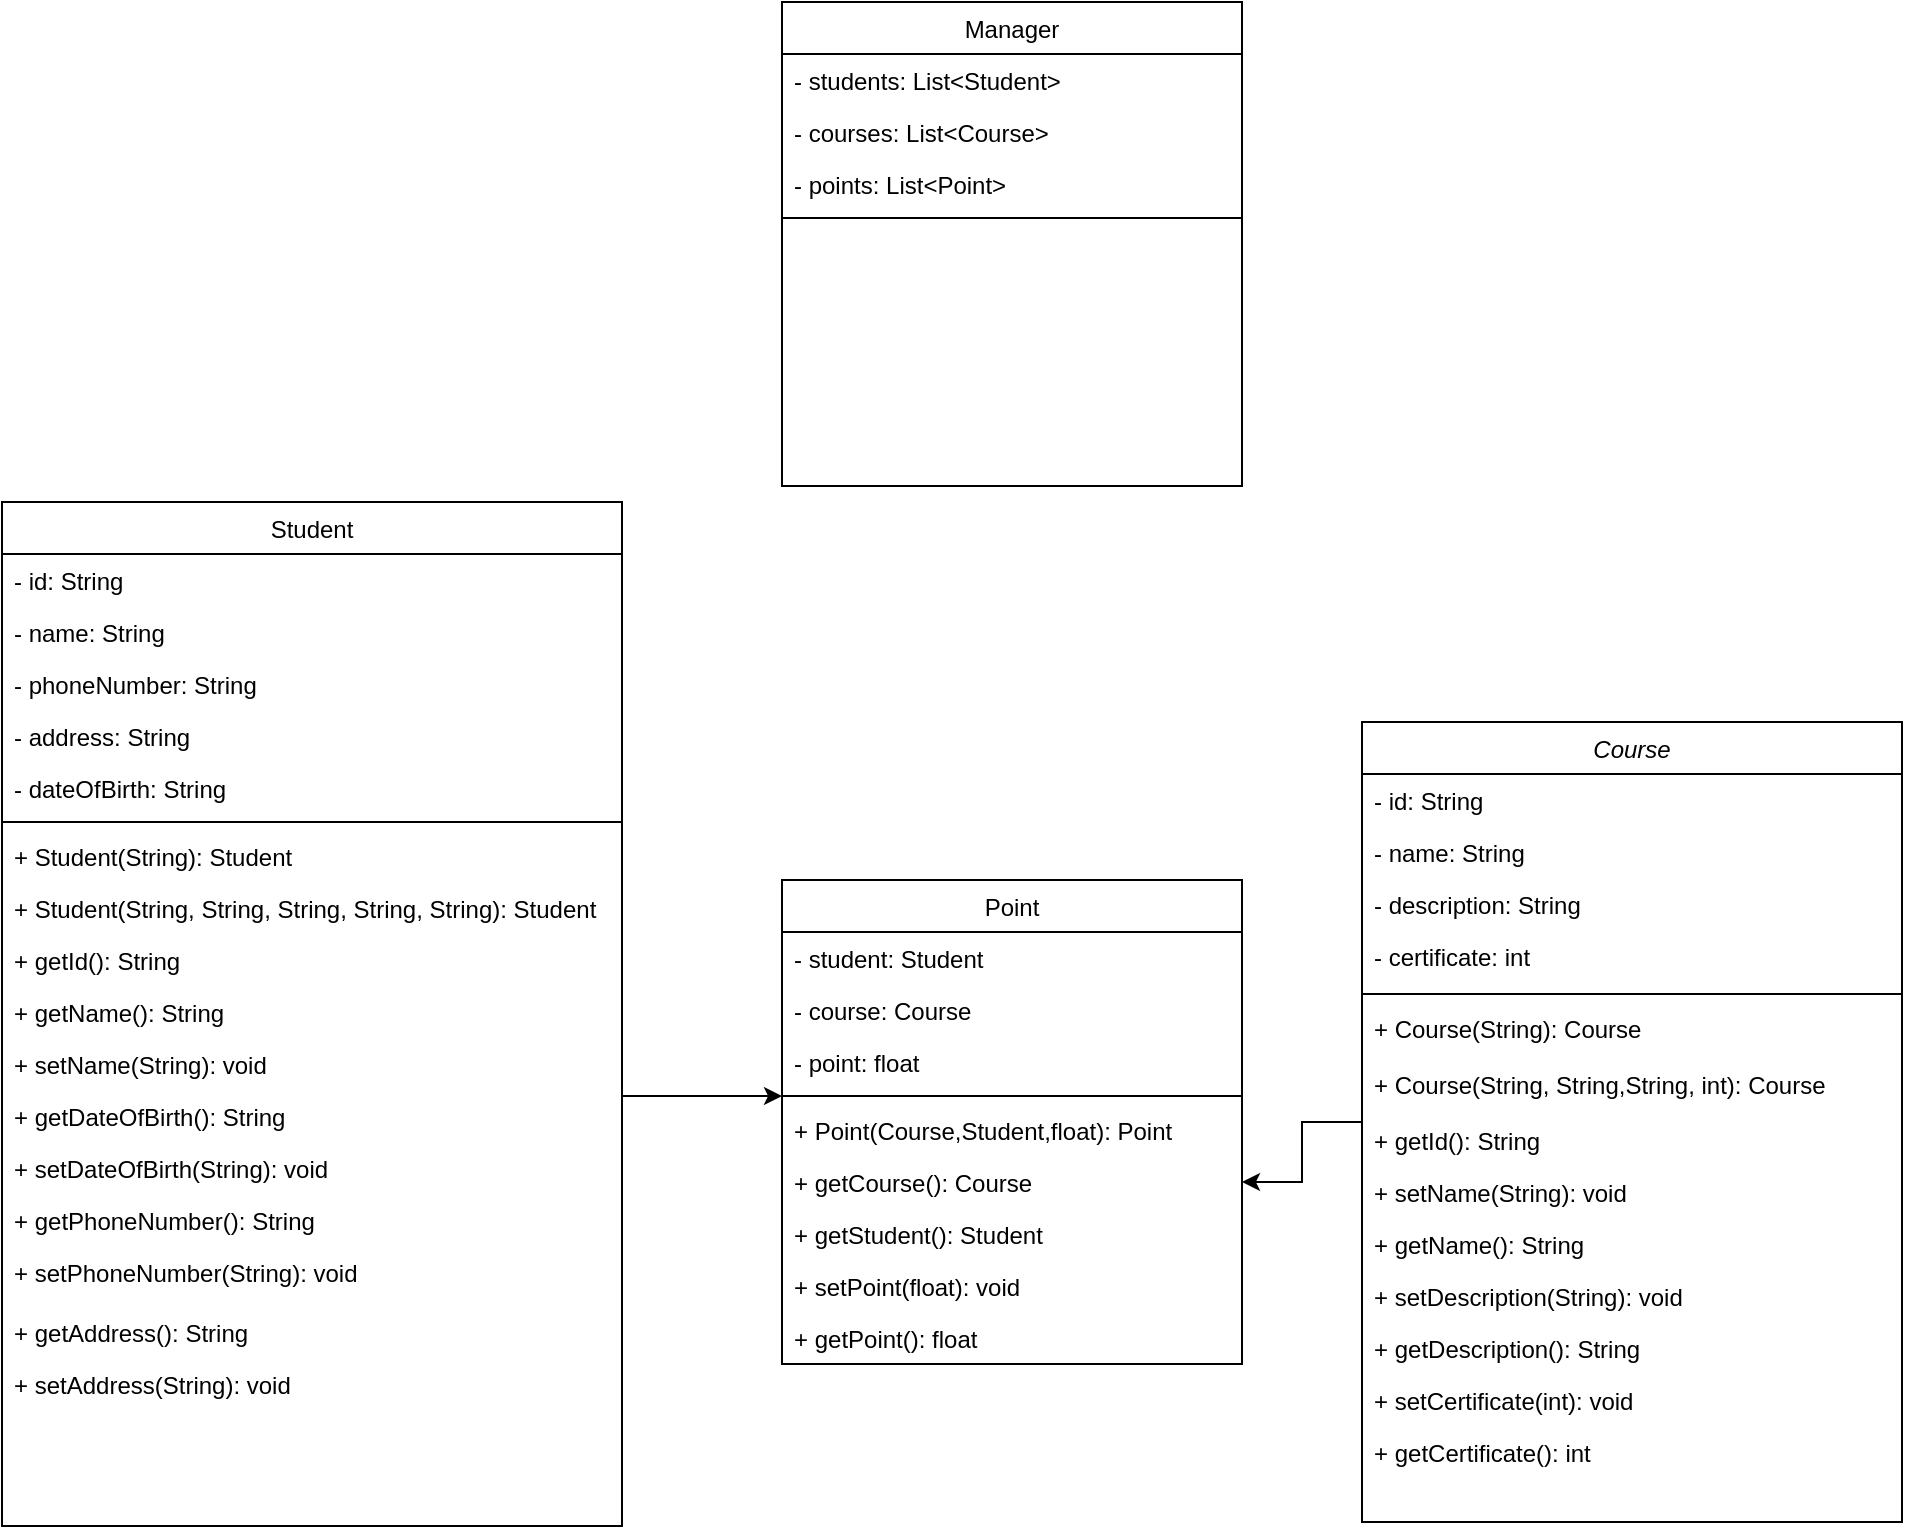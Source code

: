<mxfile version="16.2.4" type="github">
  <diagram id="C5RBs43oDa-KdzZeNtuy" name="Page-1">
    <mxGraphModel dx="1093" dy="506" grid="1" gridSize="10" guides="1" tooltips="1" connect="1" arrows="1" fold="1" page="1" pageScale="1" pageWidth="583" pageHeight="827" math="0" shadow="0">
      <root>
        <mxCell id="WIyWlLk6GJQsqaUBKTNV-0" />
        <mxCell id="WIyWlLk6GJQsqaUBKTNV-1" parent="WIyWlLk6GJQsqaUBKTNV-0" />
        <mxCell id="YO6Zof_g2LJAC_MnHF4n-68" value="" style="edgeStyle=orthogonalEdgeStyle;rounded=0;orthogonalLoop=1;jettySize=auto;html=1;" edge="1" parent="WIyWlLk6GJQsqaUBKTNV-1" source="zkfFHV4jXpPFQw0GAbJ--0" target="YO6Zof_g2LJAC_MnHF4n-51">
          <mxGeometry relative="1" as="geometry">
            <Array as="points">
              <mxPoint x="690" y="600" />
              <mxPoint x="690" y="630" />
            </Array>
          </mxGeometry>
        </mxCell>
        <mxCell id="zkfFHV4jXpPFQw0GAbJ--0" value="Course&#xa;" style="swimlane;fontStyle=2;align=center;verticalAlign=top;childLayout=stackLayout;horizontal=1;startSize=26;horizontalStack=0;resizeParent=1;resizeLast=0;collapsible=1;marginBottom=0;rounded=0;shadow=0;strokeWidth=1;" parent="WIyWlLk6GJQsqaUBKTNV-1" vertex="1">
          <mxGeometry x="720" y="400" width="270" height="400" as="geometry">
            <mxRectangle x="230" y="140" width="160" height="26" as="alternateBounds" />
          </mxGeometry>
        </mxCell>
        <mxCell id="YO6Zof_g2LJAC_MnHF4n-32" value="- id: String" style="text;align=left;verticalAlign=top;spacingLeft=4;spacingRight=4;overflow=hidden;rotatable=0;points=[[0,0.5],[1,0.5]];portConstraint=eastwest;" vertex="1" parent="zkfFHV4jXpPFQw0GAbJ--0">
          <mxGeometry y="26" width="270" height="26" as="geometry" />
        </mxCell>
        <mxCell id="YO6Zof_g2LJAC_MnHF4n-33" value="- name: String" style="text;align=left;verticalAlign=top;spacingLeft=4;spacingRight=4;overflow=hidden;rotatable=0;points=[[0,0.5],[1,0.5]];portConstraint=eastwest;rounded=0;shadow=0;html=0;" vertex="1" parent="zkfFHV4jXpPFQw0GAbJ--0">
          <mxGeometry y="52" width="270" height="26" as="geometry" />
        </mxCell>
        <mxCell id="YO6Zof_g2LJAC_MnHF4n-34" value="- description: String" style="text;align=left;verticalAlign=top;spacingLeft=4;spacingRight=4;overflow=hidden;rotatable=0;points=[[0,0.5],[1,0.5]];portConstraint=eastwest;rounded=0;shadow=0;html=0;" vertex="1" parent="zkfFHV4jXpPFQw0GAbJ--0">
          <mxGeometry y="78" width="270" height="26" as="geometry" />
        </mxCell>
        <mxCell id="YO6Zof_g2LJAC_MnHF4n-35" value="- certificate: int" style="text;align=left;verticalAlign=top;spacingLeft=4;spacingRight=4;overflow=hidden;rotatable=0;points=[[0,0.5],[1,0.5]];portConstraint=eastwest;rounded=0;shadow=0;html=0;" vertex="1" parent="zkfFHV4jXpPFQw0GAbJ--0">
          <mxGeometry y="104" width="270" height="28" as="geometry" />
        </mxCell>
        <mxCell id="zkfFHV4jXpPFQw0GAbJ--4" value="" style="line;html=1;strokeWidth=1;align=left;verticalAlign=middle;spacingTop=-1;spacingLeft=3;spacingRight=3;rotatable=0;labelPosition=right;points=[];portConstraint=eastwest;" parent="zkfFHV4jXpPFQw0GAbJ--0" vertex="1">
          <mxGeometry y="132" width="270" height="8" as="geometry" />
        </mxCell>
        <mxCell id="YO6Zof_g2LJAC_MnHF4n-38" value="+ Course(String): Course&#xa;" style="text;align=left;verticalAlign=top;spacingLeft=4;spacingRight=4;overflow=hidden;rotatable=0;points=[[0,0.5],[1,0.5]];portConstraint=eastwest;rounded=0;shadow=0;html=0;" vertex="1" parent="zkfFHV4jXpPFQw0GAbJ--0">
          <mxGeometry y="140" width="270" height="28" as="geometry" />
        </mxCell>
        <mxCell id="YO6Zof_g2LJAC_MnHF4n-39" value="+ Course(String, String,String, int): Course&#xa;" style="text;align=left;verticalAlign=top;spacingLeft=4;spacingRight=4;overflow=hidden;rotatable=0;points=[[0,0.5],[1,0.5]];portConstraint=eastwest;rounded=0;shadow=0;html=0;" vertex="1" parent="zkfFHV4jXpPFQw0GAbJ--0">
          <mxGeometry y="168" width="270" height="28" as="geometry" />
        </mxCell>
        <mxCell id="YO6Zof_g2LJAC_MnHF4n-40" value="+ getId(): String" style="text;align=left;verticalAlign=top;spacingLeft=4;spacingRight=4;overflow=hidden;rotatable=0;points=[[0,0.5],[1,0.5]];portConstraint=eastwest;rounded=0;shadow=0;html=0;" vertex="1" parent="zkfFHV4jXpPFQw0GAbJ--0">
          <mxGeometry y="196" width="270" height="26" as="geometry" />
        </mxCell>
        <mxCell id="YO6Zof_g2LJAC_MnHF4n-41" value="+ setName(String): void" style="text;align=left;verticalAlign=top;spacingLeft=4;spacingRight=4;overflow=hidden;rotatable=0;points=[[0,0.5],[1,0.5]];portConstraint=eastwest;rounded=0;shadow=0;html=0;" vertex="1" parent="zkfFHV4jXpPFQw0GAbJ--0">
          <mxGeometry y="222" width="270" height="26" as="geometry" />
        </mxCell>
        <mxCell id="YO6Zof_g2LJAC_MnHF4n-42" value="+ getName(): String" style="text;align=left;verticalAlign=top;spacingLeft=4;spacingRight=4;overflow=hidden;rotatable=0;points=[[0,0.5],[1,0.5]];portConstraint=eastwest;rounded=0;shadow=0;html=0;" vertex="1" parent="zkfFHV4jXpPFQw0GAbJ--0">
          <mxGeometry y="248" width="270" height="26" as="geometry" />
        </mxCell>
        <mxCell id="YO6Zof_g2LJAC_MnHF4n-43" value="+ setDescription(String): void" style="text;align=left;verticalAlign=top;spacingLeft=4;spacingRight=4;overflow=hidden;rotatable=0;points=[[0,0.5],[1,0.5]];portConstraint=eastwest;rounded=0;shadow=0;html=0;" vertex="1" parent="zkfFHV4jXpPFQw0GAbJ--0">
          <mxGeometry y="274" width="270" height="26" as="geometry" />
        </mxCell>
        <mxCell id="YO6Zof_g2LJAC_MnHF4n-44" value="+ getDescription(): String" style="text;align=left;verticalAlign=top;spacingLeft=4;spacingRight=4;overflow=hidden;rotatable=0;points=[[0,0.5],[1,0.5]];portConstraint=eastwest;rounded=0;shadow=0;html=0;" vertex="1" parent="zkfFHV4jXpPFQw0GAbJ--0">
          <mxGeometry y="300" width="270" height="26" as="geometry" />
        </mxCell>
        <mxCell id="YO6Zof_g2LJAC_MnHF4n-45" value="+ setCertificate(int): void" style="text;align=left;verticalAlign=top;spacingLeft=4;spacingRight=4;overflow=hidden;rotatable=0;points=[[0,0.5],[1,0.5]];portConstraint=eastwest;rounded=0;shadow=0;html=0;" vertex="1" parent="zkfFHV4jXpPFQw0GAbJ--0">
          <mxGeometry y="326" width="270" height="26" as="geometry" />
        </mxCell>
        <mxCell id="YO6Zof_g2LJAC_MnHF4n-46" value="+ getCertificate(): int" style="text;align=left;verticalAlign=top;spacingLeft=4;spacingRight=4;overflow=hidden;rotatable=0;points=[[0,0.5],[1,0.5]];portConstraint=eastwest;rounded=0;shadow=0;html=0;" vertex="1" parent="zkfFHV4jXpPFQw0GAbJ--0">
          <mxGeometry y="352" width="270" height="26" as="geometry" />
        </mxCell>
        <mxCell id="YO6Zof_g2LJAC_MnHF4n-65" value="" style="edgeStyle=orthogonalEdgeStyle;rounded=0;orthogonalLoop=1;jettySize=auto;html=1;" edge="1" parent="WIyWlLk6GJQsqaUBKTNV-1" source="zkfFHV4jXpPFQw0GAbJ--6" target="zkfFHV4jXpPFQw0GAbJ--23">
          <mxGeometry relative="1" as="geometry">
            <Array as="points">
              <mxPoint x="370" y="587" />
              <mxPoint x="370" y="587" />
            </Array>
          </mxGeometry>
        </mxCell>
        <mxCell id="zkfFHV4jXpPFQw0GAbJ--6" value="Student" style="swimlane;fontStyle=0;align=center;verticalAlign=top;childLayout=stackLayout;horizontal=1;startSize=26;horizontalStack=0;resizeParent=1;resizeLast=0;collapsible=1;marginBottom=0;rounded=0;shadow=0;strokeWidth=1;" parent="WIyWlLk6GJQsqaUBKTNV-1" vertex="1">
          <mxGeometry x="40" y="290" width="310" height="512" as="geometry">
            <mxRectangle x="130" y="380" width="160" height="26" as="alternateBounds" />
          </mxGeometry>
        </mxCell>
        <mxCell id="zkfFHV4jXpPFQw0GAbJ--7" value="- id: String" style="text;align=left;verticalAlign=top;spacingLeft=4;spacingRight=4;overflow=hidden;rotatable=0;points=[[0,0.5],[1,0.5]];portConstraint=eastwest;" parent="zkfFHV4jXpPFQw0GAbJ--6" vertex="1">
          <mxGeometry y="26" width="310" height="26" as="geometry" />
        </mxCell>
        <mxCell id="zkfFHV4jXpPFQw0GAbJ--8" value="- name: String" style="text;align=left;verticalAlign=top;spacingLeft=4;spacingRight=4;overflow=hidden;rotatable=0;points=[[0,0.5],[1,0.5]];portConstraint=eastwest;rounded=0;shadow=0;html=0;" parent="zkfFHV4jXpPFQw0GAbJ--6" vertex="1">
          <mxGeometry y="52" width="310" height="26" as="geometry" />
        </mxCell>
        <mxCell id="YO6Zof_g2LJAC_MnHF4n-15" value="- phoneNumber: String" style="text;align=left;verticalAlign=top;spacingLeft=4;spacingRight=4;overflow=hidden;rotatable=0;points=[[0,0.5],[1,0.5]];portConstraint=eastwest;rounded=0;shadow=0;html=0;" vertex="1" parent="zkfFHV4jXpPFQw0GAbJ--6">
          <mxGeometry y="78" width="310" height="26" as="geometry" />
        </mxCell>
        <mxCell id="YO6Zof_g2LJAC_MnHF4n-16" value="- address: String" style="text;align=left;verticalAlign=top;spacingLeft=4;spacingRight=4;overflow=hidden;rotatable=0;points=[[0,0.5],[1,0.5]];portConstraint=eastwest;rounded=0;shadow=0;html=0;" vertex="1" parent="zkfFHV4jXpPFQw0GAbJ--6">
          <mxGeometry y="104" width="310" height="26" as="geometry" />
        </mxCell>
        <mxCell id="YO6Zof_g2LJAC_MnHF4n-14" value="- dateOfBirth: String" style="text;align=left;verticalAlign=top;spacingLeft=4;spacingRight=4;overflow=hidden;rotatable=0;points=[[0,0.5],[1,0.5]];portConstraint=eastwest;rounded=0;shadow=0;html=0;" vertex="1" parent="zkfFHV4jXpPFQw0GAbJ--6">
          <mxGeometry y="130" width="310" height="26" as="geometry" />
        </mxCell>
        <mxCell id="zkfFHV4jXpPFQw0GAbJ--9" value="" style="line;html=1;strokeWidth=1;align=left;verticalAlign=middle;spacingTop=-1;spacingLeft=3;spacingRight=3;rotatable=0;labelPosition=right;points=[];portConstraint=eastwest;" parent="zkfFHV4jXpPFQw0GAbJ--6" vertex="1">
          <mxGeometry y="156" width="310" height="8" as="geometry" />
        </mxCell>
        <mxCell id="YO6Zof_g2LJAC_MnHF4n-30" value="+ Student(String): Student" style="text;align=left;verticalAlign=top;spacingLeft=4;spacingRight=4;overflow=hidden;rotatable=0;points=[[0,0.5],[1,0.5]];portConstraint=eastwest;rounded=0;shadow=0;html=0;" vertex="1" parent="zkfFHV4jXpPFQw0GAbJ--6">
          <mxGeometry y="164" width="310" height="26" as="geometry" />
        </mxCell>
        <mxCell id="YO6Zof_g2LJAC_MnHF4n-31" value="+ Student(String, String, String, String, String): Student" style="text;align=left;verticalAlign=top;spacingLeft=4;spacingRight=4;overflow=hidden;rotatable=0;points=[[0,0.5],[1,0.5]];portConstraint=eastwest;rounded=0;shadow=0;html=0;" vertex="1" parent="zkfFHV4jXpPFQw0GAbJ--6">
          <mxGeometry y="190" width="310" height="26" as="geometry" />
        </mxCell>
        <mxCell id="YO6Zof_g2LJAC_MnHF4n-17" value="+ getId(): String" style="text;align=left;verticalAlign=top;spacingLeft=4;spacingRight=4;overflow=hidden;rotatable=0;points=[[0,0.5],[1,0.5]];portConstraint=eastwest;rounded=0;shadow=0;html=0;" vertex="1" parent="zkfFHV4jXpPFQw0GAbJ--6">
          <mxGeometry y="216" width="310" height="26" as="geometry" />
        </mxCell>
        <mxCell id="YO6Zof_g2LJAC_MnHF4n-18" value="+ getName(): String" style="text;align=left;verticalAlign=top;spacingLeft=4;spacingRight=4;overflow=hidden;rotatable=0;points=[[0,0.5],[1,0.5]];portConstraint=eastwest;rounded=0;shadow=0;html=0;" vertex="1" parent="zkfFHV4jXpPFQw0GAbJ--6">
          <mxGeometry y="242" width="310" height="26" as="geometry" />
        </mxCell>
        <mxCell id="YO6Zof_g2LJAC_MnHF4n-19" value="+ setName(String): void" style="text;align=left;verticalAlign=top;spacingLeft=4;spacingRight=4;overflow=hidden;rotatable=0;points=[[0,0.5],[1,0.5]];portConstraint=eastwest;rounded=0;shadow=0;html=0;" vertex="1" parent="zkfFHV4jXpPFQw0GAbJ--6">
          <mxGeometry y="268" width="310" height="26" as="geometry" />
        </mxCell>
        <mxCell id="YO6Zof_g2LJAC_MnHF4n-21" value="+ getDateOfBirth(): String" style="text;align=left;verticalAlign=top;spacingLeft=4;spacingRight=4;overflow=hidden;rotatable=0;points=[[0,0.5],[1,0.5]];portConstraint=eastwest;rounded=0;shadow=0;html=0;" vertex="1" parent="zkfFHV4jXpPFQw0GAbJ--6">
          <mxGeometry y="294" width="310" height="26" as="geometry" />
        </mxCell>
        <mxCell id="YO6Zof_g2LJAC_MnHF4n-22" value="+ setDateOfBirth(String): void" style="text;align=left;verticalAlign=top;spacingLeft=4;spacingRight=4;overflow=hidden;rotatable=0;points=[[0,0.5],[1,0.5]];portConstraint=eastwest;rounded=0;shadow=0;html=0;" vertex="1" parent="zkfFHV4jXpPFQw0GAbJ--6">
          <mxGeometry y="320" width="310" height="26" as="geometry" />
        </mxCell>
        <mxCell id="YO6Zof_g2LJAC_MnHF4n-25" value="+ getPhoneNumber(): String" style="text;align=left;verticalAlign=top;spacingLeft=4;spacingRight=4;overflow=hidden;rotatable=0;points=[[0,0.5],[1,0.5]];portConstraint=eastwest;rounded=0;shadow=0;html=0;" vertex="1" parent="zkfFHV4jXpPFQw0GAbJ--6">
          <mxGeometry y="346" width="310" height="26" as="geometry" />
        </mxCell>
        <mxCell id="YO6Zof_g2LJAC_MnHF4n-23" value="+ setPhoneNumber(String): void" style="text;align=left;verticalAlign=top;spacingLeft=4;spacingRight=4;overflow=hidden;rotatable=0;points=[[0,0.5],[1,0.5]];portConstraint=eastwest;rounded=0;shadow=0;html=0;" vertex="1" parent="zkfFHV4jXpPFQw0GAbJ--6">
          <mxGeometry y="372" width="310" height="30" as="geometry" />
        </mxCell>
        <mxCell id="YO6Zof_g2LJAC_MnHF4n-28" value="+ getAddress(): String" style="text;align=left;verticalAlign=top;spacingLeft=4;spacingRight=4;overflow=hidden;rotatable=0;points=[[0,0.5],[1,0.5]];portConstraint=eastwest;rounded=0;shadow=0;html=0;" vertex="1" parent="zkfFHV4jXpPFQw0GAbJ--6">
          <mxGeometry y="402" width="310" height="26" as="geometry" />
        </mxCell>
        <mxCell id="YO6Zof_g2LJAC_MnHF4n-29" value="+ setAddress(String): void" style="text;align=left;verticalAlign=top;spacingLeft=4;spacingRight=4;overflow=hidden;rotatable=0;points=[[0,0.5],[1,0.5]];portConstraint=eastwest;rounded=0;shadow=0;html=0;" vertex="1" parent="zkfFHV4jXpPFQw0GAbJ--6">
          <mxGeometry y="428" width="310" height="30" as="geometry" />
        </mxCell>
        <mxCell id="zkfFHV4jXpPFQw0GAbJ--17" value="Point&#xa;" style="swimlane;fontStyle=0;align=center;verticalAlign=top;childLayout=stackLayout;horizontal=1;startSize=26;horizontalStack=0;resizeParent=1;resizeLast=0;collapsible=1;marginBottom=0;rounded=0;shadow=0;strokeWidth=1;" parent="WIyWlLk6GJQsqaUBKTNV-1" vertex="1">
          <mxGeometry x="430" y="479" width="230" height="242" as="geometry">
            <mxRectangle x="550" y="140" width="160" height="26" as="alternateBounds" />
          </mxGeometry>
        </mxCell>
        <mxCell id="YO6Zof_g2LJAC_MnHF4n-48" value="- student: Student" style="text;align=left;verticalAlign=top;spacingLeft=4;spacingRight=4;overflow=hidden;rotatable=0;points=[[0,0.5],[1,0.5]];portConstraint=eastwest;rounded=0;shadow=0;html=0;" vertex="1" parent="zkfFHV4jXpPFQw0GAbJ--17">
          <mxGeometry y="26" width="230" height="26" as="geometry" />
        </mxCell>
        <mxCell id="YO6Zof_g2LJAC_MnHF4n-47" value="- course: Course" style="text;align=left;verticalAlign=top;spacingLeft=4;spacingRight=4;overflow=hidden;rotatable=0;points=[[0,0.5],[1,0.5]];portConstraint=eastwest;" vertex="1" parent="zkfFHV4jXpPFQw0GAbJ--17">
          <mxGeometry y="52" width="230" height="26" as="geometry" />
        </mxCell>
        <mxCell id="YO6Zof_g2LJAC_MnHF4n-49" value="- point: float" style="text;align=left;verticalAlign=top;spacingLeft=4;spacingRight=4;overflow=hidden;rotatable=0;points=[[0,0.5],[1,0.5]];portConstraint=eastwest;rounded=0;shadow=0;html=0;" vertex="1" parent="zkfFHV4jXpPFQw0GAbJ--17">
          <mxGeometry y="78" width="230" height="26" as="geometry" />
        </mxCell>
        <mxCell id="zkfFHV4jXpPFQw0GAbJ--23" value="" style="line;html=1;strokeWidth=1;align=left;verticalAlign=middle;spacingTop=-1;spacingLeft=3;spacingRight=3;rotatable=0;labelPosition=right;points=[];portConstraint=eastwest;" parent="zkfFHV4jXpPFQw0GAbJ--17" vertex="1">
          <mxGeometry y="104" width="230" height="8" as="geometry" />
        </mxCell>
        <mxCell id="YO6Zof_g2LJAC_MnHF4n-54" value="+ Point(Course,Student,float): Point" style="text;align=left;verticalAlign=top;spacingLeft=4;spacingRight=4;overflow=hidden;rotatable=0;points=[[0,0.5],[1,0.5]];portConstraint=eastwest;rounded=0;shadow=0;html=0;" vertex="1" parent="zkfFHV4jXpPFQw0GAbJ--17">
          <mxGeometry y="112" width="230" height="26" as="geometry" />
        </mxCell>
        <mxCell id="YO6Zof_g2LJAC_MnHF4n-51" value="+ getCourse(): Course" style="text;align=left;verticalAlign=top;spacingLeft=4;spacingRight=4;overflow=hidden;rotatable=0;points=[[0,0.5],[1,0.5]];portConstraint=eastwest;rounded=0;shadow=0;html=0;" vertex="1" parent="zkfFHV4jXpPFQw0GAbJ--17">
          <mxGeometry y="138" width="230" height="26" as="geometry" />
        </mxCell>
        <mxCell id="YO6Zof_g2LJAC_MnHF4n-52" value="+ getStudent(): Student" style="text;align=left;verticalAlign=top;spacingLeft=4;spacingRight=4;overflow=hidden;rotatable=0;points=[[0,0.5],[1,0.5]];portConstraint=eastwest;rounded=0;shadow=0;html=0;" vertex="1" parent="zkfFHV4jXpPFQw0GAbJ--17">
          <mxGeometry y="164" width="230" height="26" as="geometry" />
        </mxCell>
        <mxCell id="YO6Zof_g2LJAC_MnHF4n-50" value="+ setPoint(float): void" style="text;align=left;verticalAlign=top;spacingLeft=4;spacingRight=4;overflow=hidden;rotatable=0;points=[[0,0.5],[1,0.5]];portConstraint=eastwest;rounded=0;shadow=0;html=0;" vertex="1" parent="zkfFHV4jXpPFQw0GAbJ--17">
          <mxGeometry y="190" width="230" height="26" as="geometry" />
        </mxCell>
        <mxCell id="YO6Zof_g2LJAC_MnHF4n-53" value="+ getPoint(): float" style="text;align=left;verticalAlign=top;spacingLeft=4;spacingRight=4;overflow=hidden;rotatable=0;points=[[0,0.5],[1,0.5]];portConstraint=eastwest;rounded=0;shadow=0;html=0;" vertex="1" parent="zkfFHV4jXpPFQw0GAbJ--17">
          <mxGeometry y="216" width="230" height="26" as="geometry" />
        </mxCell>
        <mxCell id="YO6Zof_g2LJAC_MnHF4n-55" value="Manager&#xa;&#xa;" style="swimlane;fontStyle=0;align=center;verticalAlign=top;childLayout=stackLayout;horizontal=1;startSize=26;horizontalStack=0;resizeParent=1;resizeLast=0;collapsible=1;marginBottom=0;rounded=0;shadow=0;strokeWidth=1;" vertex="1" parent="WIyWlLk6GJQsqaUBKTNV-1">
          <mxGeometry x="430" y="40" width="230" height="242" as="geometry">
            <mxRectangle x="550" y="140" width="160" height="26" as="alternateBounds" />
          </mxGeometry>
        </mxCell>
        <mxCell id="YO6Zof_g2LJAC_MnHF4n-56" value="- students: List&lt;Student&gt;" style="text;align=left;verticalAlign=top;spacingLeft=4;spacingRight=4;overflow=hidden;rotatable=0;points=[[0,0.5],[1,0.5]];portConstraint=eastwest;rounded=0;shadow=0;html=0;" vertex="1" parent="YO6Zof_g2LJAC_MnHF4n-55">
          <mxGeometry y="26" width="230" height="26" as="geometry" />
        </mxCell>
        <mxCell id="YO6Zof_g2LJAC_MnHF4n-57" value="- courses: List&lt;Course&gt;" style="text;align=left;verticalAlign=top;spacingLeft=4;spacingRight=4;overflow=hidden;rotatable=0;points=[[0,0.5],[1,0.5]];portConstraint=eastwest;" vertex="1" parent="YO6Zof_g2LJAC_MnHF4n-55">
          <mxGeometry y="52" width="230" height="26" as="geometry" />
        </mxCell>
        <mxCell id="YO6Zof_g2LJAC_MnHF4n-58" value="- points: List&lt;Point&gt;" style="text;align=left;verticalAlign=top;spacingLeft=4;spacingRight=4;overflow=hidden;rotatable=0;points=[[0,0.5],[1,0.5]];portConstraint=eastwest;rounded=0;shadow=0;html=0;" vertex="1" parent="YO6Zof_g2LJAC_MnHF4n-55">
          <mxGeometry y="78" width="230" height="26" as="geometry" />
        </mxCell>
        <mxCell id="YO6Zof_g2LJAC_MnHF4n-59" value="" style="line;html=1;strokeWidth=1;align=left;verticalAlign=middle;spacingTop=-1;spacingLeft=3;spacingRight=3;rotatable=0;labelPosition=right;points=[];portConstraint=eastwest;" vertex="1" parent="YO6Zof_g2LJAC_MnHF4n-55">
          <mxGeometry y="104" width="230" height="8" as="geometry" />
        </mxCell>
      </root>
    </mxGraphModel>
  </diagram>
</mxfile>
